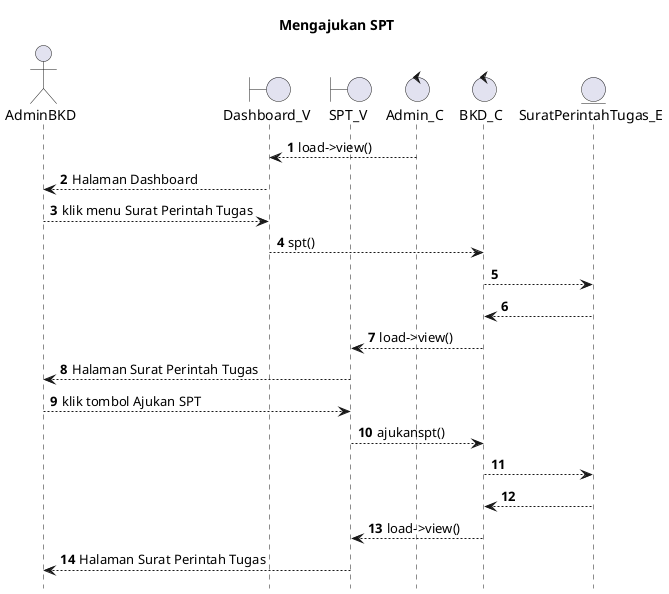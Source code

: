 @startuml

autonumber
hide footbox
title Mengajukan SPT 

Actor AdminBKD
boundary Dashboard_V
boundary SPT_V
control Admin_C
control BKD_C
Entity SuratPerintahTugas_E

Admin_C --> Dashboard_V: load->view()
Dashboard_V --> AdminBKD: Halaman Dashboard
AdminBKD --> Dashboard_V: klik menu Surat Perintah Tugas
Dashboard_V --> BKD_C: spt()
BKD_C --> SuratPerintahTugas_E:
    
    SuratPerintahTugas_E --> BKD_C:
    BKD_C --> SPT_V: load->view()
    SPT_V --> AdminBKD: Halaman Surat Perintah Tugas

AdminBKD --> SPT_V: klik tombol Ajukan SPT 
SPT_V --> BKD_C: ajukanspt()
BKD_C --> SuratPerintahTugas_E:
   
    SuratPerintahTugas_E --> BKD_C:
    BKD_C --> SPT_V: load->view()
    SPT_V --> AdminBKD: Halaman Surat Perintah Tugas

@enduml